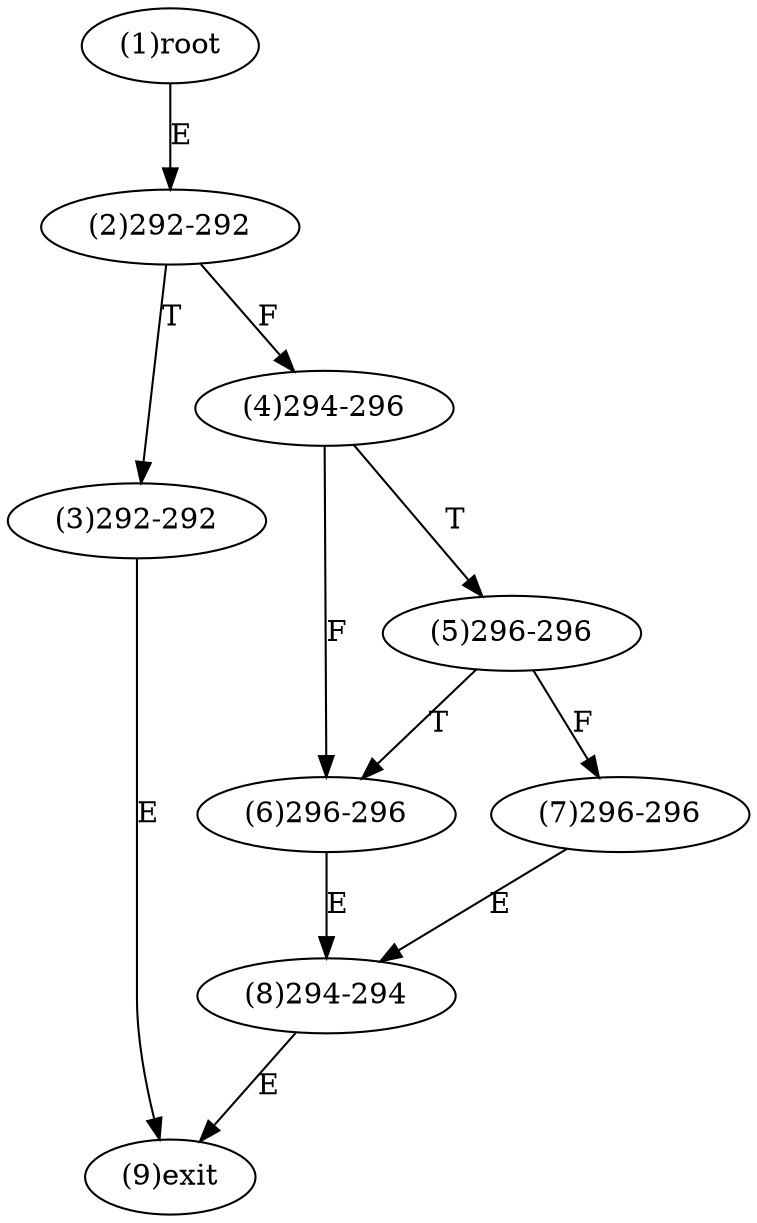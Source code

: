 digraph "" { 
1[ label="(1)root"];
2[ label="(2)292-292"];
3[ label="(3)292-292"];
4[ label="(4)294-296"];
5[ label="(5)296-296"];
6[ label="(6)296-296"];
7[ label="(7)296-296"];
8[ label="(8)294-294"];
9[ label="(9)exit"];
1->2[ label="E"];
2->4[ label="F"];
2->3[ label="T"];
3->9[ label="E"];
4->6[ label="F"];
4->5[ label="T"];
5->7[ label="F"];
5->6[ label="T"];
6->8[ label="E"];
7->8[ label="E"];
8->9[ label="E"];
}